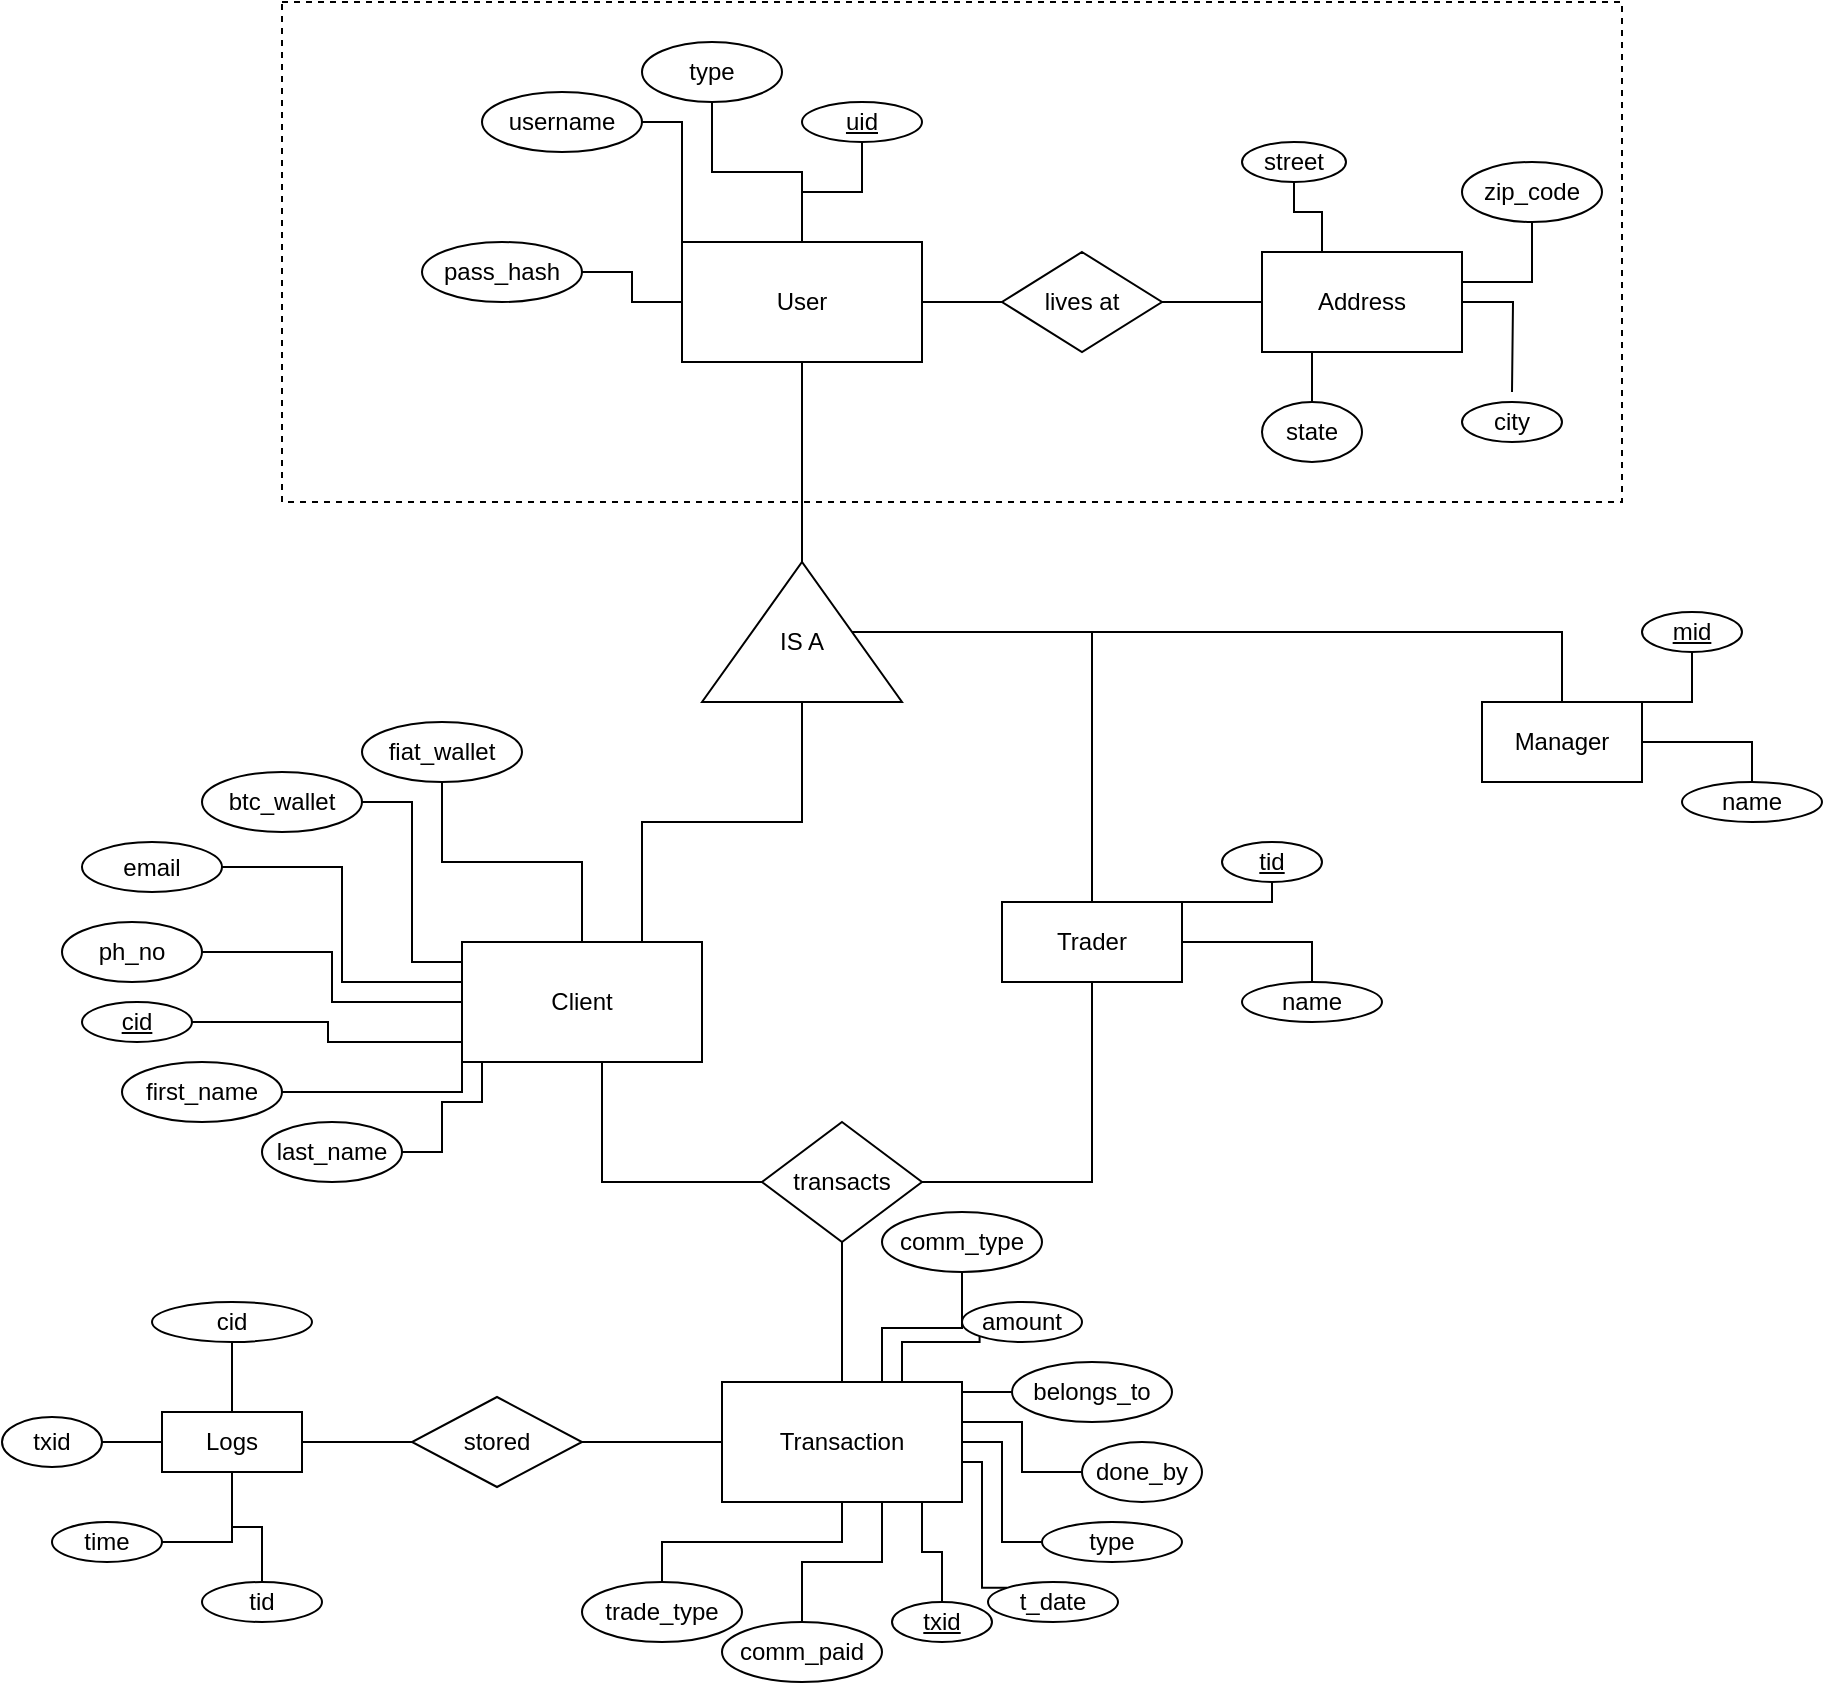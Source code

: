 <mxfile version="15.8.2" type="device"><diagram id="Widrt-tG-JSNUHatv9O_" name="Page-1"><mxGraphModel dx="1715" dy="1614" grid="1" gridSize="10" guides="1" tooltips="1" connect="1" arrows="1" fold="1" page="1" pageScale="1" pageWidth="850" pageHeight="1100" math="0" shadow="0"><root><mxCell id="0"/><mxCell id="1" parent="0"/><mxCell id="6WIOHMx3HPnchw29t24m-18" value="" style="rounded=0;whiteSpace=wrap;html=1;fillColor=none;dashed=1;" vertex="1" parent="1"><mxGeometry x="40" y="-70" width="670" height="250" as="geometry"/></mxCell><mxCell id="6WIOHMx3HPnchw29t24m-10" style="edgeStyle=orthogonalEdgeStyle;rounded=0;orthogonalLoop=1;jettySize=auto;html=1;entryX=1;entryY=0.5;entryDx=0;entryDy=0;strokeColor=default;endArrow=none;endFill=0;" edge="1" parent="1" source="6WIOHMx3HPnchw29t24m-1" target="6WIOHMx3HPnchw29t24m-9"><mxGeometry relative="1" as="geometry"/></mxCell><mxCell id="6WIOHMx3HPnchw29t24m-11" style="edgeStyle=orthogonalEdgeStyle;rounded=0;orthogonalLoop=1;jettySize=auto;html=1;entryX=1;entryY=0.5;entryDx=0;entryDy=0;strokeColor=default;endArrow=none;endFill=0;" edge="1" parent="1" source="6WIOHMx3HPnchw29t24m-1" target="6WIOHMx3HPnchw29t24m-8"><mxGeometry relative="1" as="geometry"><Array as="points"><mxPoint x="240" y="-10"/></Array></mxGeometry></mxCell><mxCell id="6WIOHMx3HPnchw29t24m-12" style="edgeStyle=orthogonalEdgeStyle;rounded=0;orthogonalLoop=1;jettySize=auto;html=1;entryX=0.5;entryY=1;entryDx=0;entryDy=0;strokeColor=default;endArrow=none;endFill=0;" edge="1" parent="1" source="6WIOHMx3HPnchw29t24m-1" target="6WIOHMx3HPnchw29t24m-6"><mxGeometry relative="1" as="geometry"/></mxCell><mxCell id="6WIOHMx3HPnchw29t24m-13" style="edgeStyle=orthogonalEdgeStyle;rounded=0;orthogonalLoop=1;jettySize=auto;html=1;entryX=0.5;entryY=1;entryDx=0;entryDy=0;strokeColor=default;endArrow=none;endFill=0;" edge="1" parent="1" source="6WIOHMx3HPnchw29t24m-1" target="6WIOHMx3HPnchw29t24m-7"><mxGeometry relative="1" as="geometry"/></mxCell><mxCell id="6WIOHMx3HPnchw29t24m-16" style="edgeStyle=orthogonalEdgeStyle;rounded=0;orthogonalLoop=1;jettySize=auto;html=1;entryX=0;entryY=0.5;entryDx=0;entryDy=0;strokeColor=default;endArrow=none;endFill=0;" edge="1" parent="1" source="6WIOHMx3HPnchw29t24m-1" target="6WIOHMx3HPnchw29t24m-15"><mxGeometry relative="1" as="geometry"/></mxCell><mxCell id="6WIOHMx3HPnchw29t24m-6" value="type" style="ellipse;whiteSpace=wrap;html=1;" vertex="1" parent="1"><mxGeometry x="220" y="-50" width="70" height="30" as="geometry"/></mxCell><mxCell id="6WIOHMx3HPnchw29t24m-29" style="edgeStyle=orthogonalEdgeStyle;rounded=0;orthogonalLoop=1;jettySize=auto;html=1;endArrow=none;endFill=0;strokeColor=default;" edge="1" parent="1" source="6WIOHMx3HPnchw29t24m-1"><mxGeometry relative="1" as="geometry"><mxPoint x="300" y="210" as="targetPoint"/></mxGeometry></mxCell><mxCell id="6WIOHMx3HPnchw29t24m-1" value="User" style="rounded=0;whiteSpace=wrap;html=1;" vertex="1" parent="1"><mxGeometry x="240" y="50" width="120" height="60" as="geometry"/></mxCell><mxCell id="6WIOHMx3HPnchw29t24m-7" value="&lt;u&gt;uid&lt;/u&gt;" style="ellipse;whiteSpace=wrap;html=1;" vertex="1" parent="1"><mxGeometry x="300" y="-20" width="60" height="20" as="geometry"/></mxCell><mxCell id="6WIOHMx3HPnchw29t24m-8" value="username" style="ellipse;whiteSpace=wrap;html=1;" vertex="1" parent="1"><mxGeometry x="140" y="-25" width="80" height="30" as="geometry"/></mxCell><mxCell id="6WIOHMx3HPnchw29t24m-9" value="pass_hash" style="ellipse;whiteSpace=wrap;html=1;" vertex="1" parent="1"><mxGeometry x="110" y="50" width="80" height="30" as="geometry"/></mxCell><mxCell id="6WIOHMx3HPnchw29t24m-109" style="edgeStyle=orthogonalEdgeStyle;rounded=0;orthogonalLoop=1;jettySize=auto;html=1;entryX=0.5;entryY=0;entryDx=0;entryDy=0;endArrow=none;endFill=0;strokeColor=default;" edge="1" parent="1" source="6WIOHMx3HPnchw29t24m-14" target="6WIOHMx3HPnchw29t24m-100"><mxGeometry relative="1" as="geometry"><Array as="points"><mxPoint x="555" y="120"/><mxPoint x="555" y="120"/></Array></mxGeometry></mxCell><mxCell id="6WIOHMx3HPnchw29t24m-110" style="edgeStyle=orthogonalEdgeStyle;rounded=0;orthogonalLoop=1;jettySize=auto;html=1;endArrow=none;endFill=0;strokeColor=default;" edge="1" parent="1" source="6WIOHMx3HPnchw29t24m-14"><mxGeometry relative="1" as="geometry"><mxPoint x="655" y="125" as="targetPoint"/></mxGeometry></mxCell><mxCell id="6WIOHMx3HPnchw29t24m-111" style="edgeStyle=orthogonalEdgeStyle;rounded=0;orthogonalLoop=1;jettySize=auto;html=1;entryX=0.5;entryY=1;entryDx=0;entryDy=0;endArrow=none;endFill=0;strokeColor=default;" edge="1" parent="1" source="6WIOHMx3HPnchw29t24m-14" target="6WIOHMx3HPnchw29t24m-103"><mxGeometry relative="1" as="geometry"><Array as="points"><mxPoint x="665" y="70"/></Array></mxGeometry></mxCell><mxCell id="6WIOHMx3HPnchw29t24m-112" style="edgeStyle=orthogonalEdgeStyle;rounded=0;orthogonalLoop=1;jettySize=auto;html=1;entryX=0.5;entryY=1;entryDx=0;entryDy=0;endArrow=none;endFill=0;strokeColor=default;" edge="1" parent="1" source="6WIOHMx3HPnchw29t24m-14" target="6WIOHMx3HPnchw29t24m-102"><mxGeometry relative="1" as="geometry"><Array as="points"><mxPoint x="560" y="35"/><mxPoint x="546" y="35"/></Array></mxGeometry></mxCell><mxCell id="6WIOHMx3HPnchw29t24m-14" value="Address" style="rounded=0;whiteSpace=wrap;html=1;" vertex="1" parent="1"><mxGeometry x="530" y="55" width="100" height="50" as="geometry"/></mxCell><mxCell id="6WIOHMx3HPnchw29t24m-17" style="edgeStyle=orthogonalEdgeStyle;rounded=0;orthogonalLoop=1;jettySize=auto;html=1;entryX=0;entryY=0.5;entryDx=0;entryDy=0;strokeColor=default;endArrow=none;endFill=0;" edge="1" parent="1" source="6WIOHMx3HPnchw29t24m-15" target="6WIOHMx3HPnchw29t24m-14"><mxGeometry relative="1" as="geometry"/></mxCell><mxCell id="6WIOHMx3HPnchw29t24m-15" value="lives at" style="rhombus;whiteSpace=wrap;html=1;" vertex="1" parent="1"><mxGeometry x="400" y="55" width="80" height="50" as="geometry"/></mxCell><mxCell id="6WIOHMx3HPnchw29t24m-26" value="" style="group" vertex="1" connectable="0" parent="1"><mxGeometry x="250" y="210" width="100" height="70" as="geometry"/></mxCell><mxCell id="6WIOHMx3HPnchw29t24m-24" value="" style="triangle;whiteSpace=wrap;html=1;fillColor=default;rotation=-90;" vertex="1" parent="6WIOHMx3HPnchw29t24m-26"><mxGeometry x="15" y="-15" width="70" height="100" as="geometry"/></mxCell><mxCell id="6WIOHMx3HPnchw29t24m-25" value="IS A" style="text;html=1;strokeColor=none;fillColor=none;align=center;verticalAlign=middle;whiteSpace=wrap;rounded=0;" vertex="1" parent="6WIOHMx3HPnchw29t24m-26"><mxGeometry x="20" y="25" width="60" height="30" as="geometry"/></mxCell><mxCell id="6WIOHMx3HPnchw29t24m-35" style="edgeStyle=orthogonalEdgeStyle;rounded=0;orthogonalLoop=1;jettySize=auto;html=1;entryX=0.5;entryY=1;entryDx=0;entryDy=0;endArrow=none;endFill=0;strokeColor=default;" edge="1" parent="1" source="6WIOHMx3HPnchw29t24m-31" target="6WIOHMx3HPnchw29t24m-33"><mxGeometry relative="1" as="geometry"><Array as="points"><mxPoint x="535" y="380"/></Array></mxGeometry></mxCell><mxCell id="6WIOHMx3HPnchw29t24m-36" style="edgeStyle=orthogonalEdgeStyle;rounded=0;orthogonalLoop=1;jettySize=auto;html=1;entryX=0.5;entryY=0;entryDx=0;entryDy=0;endArrow=none;endFill=0;strokeColor=default;" edge="1" parent="1" source="6WIOHMx3HPnchw29t24m-31" target="6WIOHMx3HPnchw29t24m-32"><mxGeometry relative="1" as="geometry"/></mxCell><mxCell id="6WIOHMx3HPnchw29t24m-66" style="edgeStyle=orthogonalEdgeStyle;rounded=0;orthogonalLoop=1;jettySize=auto;html=1;entryX=1;entryY=0.5;entryDx=0;entryDy=0;endArrow=none;endFill=0;strokeColor=default;" edge="1" parent="1" source="6WIOHMx3HPnchw29t24m-31" target="6WIOHMx3HPnchw29t24m-64"><mxGeometry relative="1" as="geometry"><Array as="points"><mxPoint x="445" y="520"/></Array></mxGeometry></mxCell><mxCell id="6WIOHMx3HPnchw29t24m-31" value="Trader" style="rounded=0;whiteSpace=wrap;html=1;fillColor=default;" vertex="1" parent="1"><mxGeometry x="400" y="380" width="90" height="40" as="geometry"/></mxCell><mxCell id="6WIOHMx3HPnchw29t24m-32" value="name" style="ellipse;whiteSpace=wrap;html=1;fillColor=default;" vertex="1" parent="1"><mxGeometry x="520" y="420" width="70" height="20" as="geometry"/></mxCell><mxCell id="6WIOHMx3HPnchw29t24m-33" value="&lt;u&gt;tid&lt;/u&gt;" style="ellipse;whiteSpace=wrap;html=1;fillColor=default;" vertex="1" parent="1"><mxGeometry x="510" y="350" width="50" height="20" as="geometry"/></mxCell><mxCell id="6WIOHMx3HPnchw29t24m-45" style="edgeStyle=orthogonalEdgeStyle;rounded=0;orthogonalLoop=1;jettySize=auto;html=1;entryX=0.5;entryY=1;entryDx=0;entryDy=0;endArrow=none;endFill=0;strokeColor=default;" edge="1" parent="1" source="6WIOHMx3HPnchw29t24m-38" target="6WIOHMx3HPnchw29t24m-43"><mxGeometry relative="1" as="geometry"><Array as="points"><mxPoint x="710" y="280"/><mxPoint x="710" y="280"/></Array></mxGeometry></mxCell><mxCell id="6WIOHMx3HPnchw29t24m-46" style="edgeStyle=orthogonalEdgeStyle;rounded=0;orthogonalLoop=1;jettySize=auto;html=1;entryX=0.5;entryY=0;entryDx=0;entryDy=0;endArrow=none;endFill=0;strokeColor=default;" edge="1" parent="1" source="6WIOHMx3HPnchw29t24m-38" target="6WIOHMx3HPnchw29t24m-44"><mxGeometry relative="1" as="geometry"/></mxCell><mxCell id="6WIOHMx3HPnchw29t24m-38" value="Manager" style="rounded=0;whiteSpace=wrap;html=1;fillColor=default;" vertex="1" parent="1"><mxGeometry x="640" y="280" width="80" height="40" as="geometry"/></mxCell><mxCell id="6WIOHMx3HPnchw29t24m-40" style="edgeStyle=orthogonalEdgeStyle;rounded=0;orthogonalLoop=1;jettySize=auto;html=1;entryX=0.5;entryY=0;entryDx=0;entryDy=0;endArrow=none;endFill=0;strokeColor=default;" edge="1" parent="1" source="6WIOHMx3HPnchw29t24m-24" target="6WIOHMx3HPnchw29t24m-31"><mxGeometry relative="1" as="geometry"/></mxCell><mxCell id="6WIOHMx3HPnchw29t24m-42" style="edgeStyle=orthogonalEdgeStyle;rounded=0;orthogonalLoop=1;jettySize=auto;html=1;entryX=0.5;entryY=0;entryDx=0;entryDy=0;endArrow=none;endFill=0;strokeColor=default;" edge="1" parent="1" source="6WIOHMx3HPnchw29t24m-24" target="6WIOHMx3HPnchw29t24m-38"><mxGeometry relative="1" as="geometry"/></mxCell><mxCell id="6WIOHMx3HPnchw29t24m-43" value="&lt;u&gt;mid&lt;/u&gt;" style="ellipse;whiteSpace=wrap;html=1;fillColor=default;" vertex="1" parent="1"><mxGeometry x="720" y="235" width="50" height="20" as="geometry"/></mxCell><mxCell id="6WIOHMx3HPnchw29t24m-44" value="name" style="ellipse;whiteSpace=wrap;html=1;fillColor=default;" vertex="1" parent="1"><mxGeometry x="740" y="320" width="70" height="20" as="geometry"/></mxCell><mxCell id="6WIOHMx3HPnchw29t24m-56" style="edgeStyle=orthogonalEdgeStyle;rounded=0;orthogonalLoop=1;jettySize=auto;html=1;entryX=0.5;entryY=1;entryDx=0;entryDy=0;endArrow=none;endFill=0;strokeColor=default;" edge="1" parent="1" source="6WIOHMx3HPnchw29t24m-47" target="6WIOHMx3HPnchw29t24m-55"><mxGeometry relative="1" as="geometry"/></mxCell><mxCell id="6WIOHMx3HPnchw29t24m-57" style="edgeStyle=orthogonalEdgeStyle;rounded=0;orthogonalLoop=1;jettySize=auto;html=1;entryX=1;entryY=0.5;entryDx=0;entryDy=0;endArrow=none;endFill=0;strokeColor=default;" edge="1" parent="1" source="6WIOHMx3HPnchw29t24m-47" target="6WIOHMx3HPnchw29t24m-54"><mxGeometry relative="1" as="geometry"><Array as="points"><mxPoint x="105" y="410"/><mxPoint x="105" y="330"/></Array></mxGeometry></mxCell><mxCell id="6WIOHMx3HPnchw29t24m-58" style="edgeStyle=orthogonalEdgeStyle;rounded=0;orthogonalLoop=1;jettySize=auto;html=1;entryX=1;entryY=0.5;entryDx=0;entryDy=0;endArrow=none;endFill=0;strokeColor=default;" edge="1" parent="1" source="6WIOHMx3HPnchw29t24m-47" target="6WIOHMx3HPnchw29t24m-53"><mxGeometry relative="1" as="geometry"><Array as="points"><mxPoint x="70" y="420"/><mxPoint x="70" y="363"/></Array></mxGeometry></mxCell><mxCell id="6WIOHMx3HPnchw29t24m-59" style="edgeStyle=orthogonalEdgeStyle;rounded=0;orthogonalLoop=1;jettySize=auto;html=1;entryX=1;entryY=0.5;entryDx=0;entryDy=0;endArrow=none;endFill=0;strokeColor=default;" edge="1" parent="1" source="6WIOHMx3HPnchw29t24m-47" target="6WIOHMx3HPnchw29t24m-52"><mxGeometry relative="1" as="geometry"><Array as="points"><mxPoint x="65" y="430"/><mxPoint x="65" y="405"/></Array></mxGeometry></mxCell><mxCell id="6WIOHMx3HPnchw29t24m-60" style="edgeStyle=orthogonalEdgeStyle;rounded=0;orthogonalLoop=1;jettySize=auto;html=1;entryX=1;entryY=0.5;entryDx=0;entryDy=0;endArrow=none;endFill=0;strokeColor=default;" edge="1" parent="1" source="6WIOHMx3HPnchw29t24m-47" target="6WIOHMx3HPnchw29t24m-51"><mxGeometry relative="1" as="geometry"><Array as="points"><mxPoint x="63" y="450"/><mxPoint x="63" y="440"/></Array></mxGeometry></mxCell><mxCell id="6WIOHMx3HPnchw29t24m-61" style="edgeStyle=orthogonalEdgeStyle;rounded=0;orthogonalLoop=1;jettySize=auto;html=1;entryX=1;entryY=0.5;entryDx=0;entryDy=0;endArrow=none;endFill=0;strokeColor=default;" edge="1" parent="1" source="6WIOHMx3HPnchw29t24m-47" target="6WIOHMx3HPnchw29t24m-50"><mxGeometry relative="1" as="geometry"><Array as="points"><mxPoint x="130" y="475"/></Array></mxGeometry></mxCell><mxCell id="6WIOHMx3HPnchw29t24m-62" style="edgeStyle=orthogonalEdgeStyle;rounded=0;orthogonalLoop=1;jettySize=auto;html=1;entryX=1;entryY=0.5;entryDx=0;entryDy=0;endArrow=none;endFill=0;strokeColor=default;" edge="1" parent="1" source="6WIOHMx3HPnchw29t24m-47" target="6WIOHMx3HPnchw29t24m-49"><mxGeometry relative="1" as="geometry"><Array as="points"><mxPoint x="140" y="480"/><mxPoint x="120" y="480"/><mxPoint x="120" y="505"/></Array></mxGeometry></mxCell><mxCell id="6WIOHMx3HPnchw29t24m-65" style="edgeStyle=orthogonalEdgeStyle;rounded=0;orthogonalLoop=1;jettySize=auto;html=1;entryX=0;entryY=0.5;entryDx=0;entryDy=0;endArrow=none;endFill=0;strokeColor=default;" edge="1" parent="1" source="6WIOHMx3HPnchw29t24m-47" target="6WIOHMx3HPnchw29t24m-64"><mxGeometry relative="1" as="geometry"><Array as="points"><mxPoint x="200" y="520"/></Array></mxGeometry></mxCell><mxCell id="6WIOHMx3HPnchw29t24m-47" value="Client" style="rounded=0;whiteSpace=wrap;html=1;fillColor=default;" vertex="1" parent="1"><mxGeometry x="130" y="400" width="120" height="60" as="geometry"/></mxCell><mxCell id="6WIOHMx3HPnchw29t24m-49" value="last_name" style="ellipse;whiteSpace=wrap;html=1;fillColor=default;" vertex="1" parent="1"><mxGeometry x="30" y="490" width="70" height="30" as="geometry"/></mxCell><mxCell id="6WIOHMx3HPnchw29t24m-50" value="first_name" style="ellipse;whiteSpace=wrap;html=1;fillColor=default;" vertex="1" parent="1"><mxGeometry x="-40" y="460" width="80" height="30" as="geometry"/></mxCell><mxCell id="6WIOHMx3HPnchw29t24m-51" value="&lt;u&gt;cid&lt;/u&gt;" style="ellipse;whiteSpace=wrap;html=1;fillColor=default;" vertex="1" parent="1"><mxGeometry x="-60" y="430" width="55" height="20" as="geometry"/></mxCell><mxCell id="6WIOHMx3HPnchw29t24m-52" value="ph_no" style="ellipse;whiteSpace=wrap;html=1;fillColor=default;" vertex="1" parent="1"><mxGeometry x="-70" y="390" width="70" height="30" as="geometry"/></mxCell><mxCell id="6WIOHMx3HPnchw29t24m-53" value="email" style="ellipse;whiteSpace=wrap;html=1;fillColor=default;" vertex="1" parent="1"><mxGeometry x="-60" y="350" width="70" height="25" as="geometry"/></mxCell><mxCell id="6WIOHMx3HPnchw29t24m-54" value="btc_wallet" style="ellipse;whiteSpace=wrap;html=1;fillColor=default;" vertex="1" parent="1"><mxGeometry y="315" width="80" height="30" as="geometry"/></mxCell><mxCell id="6WIOHMx3HPnchw29t24m-55" value="fiat_wallet" style="ellipse;whiteSpace=wrap;html=1;fillColor=default;" vertex="1" parent="1"><mxGeometry x="80" y="290" width="80" height="30" as="geometry"/></mxCell><mxCell id="6WIOHMx3HPnchw29t24m-63" style="edgeStyle=orthogonalEdgeStyle;rounded=0;orthogonalLoop=1;jettySize=auto;html=1;entryX=0.75;entryY=0;entryDx=0;entryDy=0;endArrow=none;endFill=0;strokeColor=default;" edge="1" parent="1" source="6WIOHMx3HPnchw29t24m-24" target="6WIOHMx3HPnchw29t24m-47"><mxGeometry relative="1" as="geometry"/></mxCell><mxCell id="6WIOHMx3HPnchw29t24m-86" style="edgeStyle=orthogonalEdgeStyle;rounded=0;orthogonalLoop=1;jettySize=auto;html=1;entryX=0.5;entryY=0;entryDx=0;entryDy=0;endArrow=none;endFill=0;strokeColor=default;" edge="1" parent="1" source="6WIOHMx3HPnchw29t24m-64" target="6WIOHMx3HPnchw29t24m-67"><mxGeometry relative="1" as="geometry"/></mxCell><mxCell id="6WIOHMx3HPnchw29t24m-64" value="transacts" style="rhombus;whiteSpace=wrap;html=1;fillColor=default;" vertex="1" parent="1"><mxGeometry x="280" y="490" width="80" height="60" as="geometry"/></mxCell><mxCell id="6WIOHMx3HPnchw29t24m-77" style="edgeStyle=orthogonalEdgeStyle;rounded=0;orthogonalLoop=1;jettySize=auto;html=1;entryX=0.5;entryY=1;entryDx=0;entryDy=0;endArrow=none;endFill=0;strokeColor=default;" edge="1" parent="1" source="6WIOHMx3HPnchw29t24m-67" target="6WIOHMx3HPnchw29t24m-69"><mxGeometry relative="1" as="geometry"><Array as="points"><mxPoint x="340" y="593"/><mxPoint x="380" y="593"/></Array></mxGeometry></mxCell><mxCell id="6WIOHMx3HPnchw29t24m-78" style="edgeStyle=orthogonalEdgeStyle;rounded=0;orthogonalLoop=1;jettySize=auto;html=1;entryX=0;entryY=1;entryDx=0;entryDy=0;endArrow=none;endFill=0;strokeColor=default;" edge="1" parent="1" source="6WIOHMx3HPnchw29t24m-67" target="6WIOHMx3HPnchw29t24m-76"><mxGeometry relative="1" as="geometry"><Array as="points"><mxPoint x="350" y="600"/><mxPoint x="389" y="600"/></Array></mxGeometry></mxCell><mxCell id="6WIOHMx3HPnchw29t24m-79" style="edgeStyle=orthogonalEdgeStyle;rounded=0;orthogonalLoop=1;jettySize=auto;html=1;entryX=0;entryY=0.5;entryDx=0;entryDy=0;endArrow=none;endFill=0;strokeColor=default;" edge="1" parent="1" source="6WIOHMx3HPnchw29t24m-67" target="6WIOHMx3HPnchw29t24m-75"><mxGeometry relative="1" as="geometry"><Array as="points"><mxPoint x="390" y="625"/><mxPoint x="390" y="625"/></Array></mxGeometry></mxCell><mxCell id="6WIOHMx3HPnchw29t24m-80" style="edgeStyle=orthogonalEdgeStyle;rounded=0;orthogonalLoop=1;jettySize=auto;html=1;entryX=0;entryY=0.5;entryDx=0;entryDy=0;endArrow=none;endFill=0;strokeColor=default;" edge="1" parent="1" source="6WIOHMx3HPnchw29t24m-67" target="6WIOHMx3HPnchw29t24m-74"><mxGeometry relative="1" as="geometry"><Array as="points"><mxPoint x="410" y="640"/><mxPoint x="410" y="665"/></Array></mxGeometry></mxCell><mxCell id="6WIOHMx3HPnchw29t24m-81" style="edgeStyle=orthogonalEdgeStyle;rounded=0;orthogonalLoop=1;jettySize=auto;html=1;entryX=0;entryY=0.5;entryDx=0;entryDy=0;endArrow=none;endFill=0;strokeColor=default;" edge="1" parent="1" source="6WIOHMx3HPnchw29t24m-67" target="6WIOHMx3HPnchw29t24m-73"><mxGeometry relative="1" as="geometry"><Array as="points"><mxPoint x="400" y="650"/><mxPoint x="400" y="700"/></Array></mxGeometry></mxCell><mxCell id="6WIOHMx3HPnchw29t24m-82" style="edgeStyle=orthogonalEdgeStyle;rounded=0;orthogonalLoop=1;jettySize=auto;html=1;entryX=0;entryY=0;entryDx=0;entryDy=0;endArrow=none;endFill=0;strokeColor=default;" edge="1" parent="1" source="6WIOHMx3HPnchw29t24m-67" target="6WIOHMx3HPnchw29t24m-72"><mxGeometry relative="1" as="geometry"><Array as="points"><mxPoint x="390" y="660"/><mxPoint x="390" y="723"/></Array></mxGeometry></mxCell><mxCell id="6WIOHMx3HPnchw29t24m-83" style="edgeStyle=orthogonalEdgeStyle;rounded=0;orthogonalLoop=1;jettySize=auto;html=1;entryX=0.5;entryY=0;entryDx=0;entryDy=0;endArrow=none;endFill=0;strokeColor=default;" edge="1" parent="1" source="6WIOHMx3HPnchw29t24m-67" target="6WIOHMx3HPnchw29t24m-71"><mxGeometry relative="1" as="geometry"><Array as="points"><mxPoint x="360" y="705"/><mxPoint x="370" y="705"/></Array></mxGeometry></mxCell><mxCell id="6WIOHMx3HPnchw29t24m-84" style="edgeStyle=orthogonalEdgeStyle;rounded=0;orthogonalLoop=1;jettySize=auto;html=1;entryX=0.5;entryY=0;entryDx=0;entryDy=0;endArrow=none;endFill=0;strokeColor=default;" edge="1" parent="1" source="6WIOHMx3HPnchw29t24m-67" target="6WIOHMx3HPnchw29t24m-70"><mxGeometry relative="1" as="geometry"><Array as="points"><mxPoint x="340" y="710"/><mxPoint x="300" y="710"/></Array></mxGeometry></mxCell><mxCell id="6WIOHMx3HPnchw29t24m-85" style="edgeStyle=orthogonalEdgeStyle;rounded=0;orthogonalLoop=1;jettySize=auto;html=1;entryX=0.5;entryY=0;entryDx=0;entryDy=0;endArrow=none;endFill=0;strokeColor=default;" edge="1" parent="1" source="6WIOHMx3HPnchw29t24m-67" target="6WIOHMx3HPnchw29t24m-68"><mxGeometry relative="1" as="geometry"/></mxCell><mxCell id="6WIOHMx3HPnchw29t24m-88" style="edgeStyle=orthogonalEdgeStyle;rounded=0;orthogonalLoop=1;jettySize=auto;html=1;entryX=1;entryY=0.5;entryDx=0;entryDy=0;endArrow=none;endFill=0;strokeColor=default;" edge="1" parent="1" source="6WIOHMx3HPnchw29t24m-67" target="6WIOHMx3HPnchw29t24m-87"><mxGeometry relative="1" as="geometry"/></mxCell><mxCell id="6WIOHMx3HPnchw29t24m-67" value="Transaction" style="rounded=0;whiteSpace=wrap;html=1;fillColor=default;" vertex="1" parent="1"><mxGeometry x="260" y="620" width="120" height="60" as="geometry"/></mxCell><mxCell id="6WIOHMx3HPnchw29t24m-68" value="trade_type" style="ellipse;whiteSpace=wrap;html=1;fillColor=default;" vertex="1" parent="1"><mxGeometry x="190" y="720" width="80" height="30" as="geometry"/></mxCell><mxCell id="6WIOHMx3HPnchw29t24m-69" value="comm_type" style="ellipse;whiteSpace=wrap;html=1;fillColor=default;" vertex="1" parent="1"><mxGeometry x="340" y="535" width="80" height="30" as="geometry"/></mxCell><mxCell id="6WIOHMx3HPnchw29t24m-70" value="comm_paid" style="ellipse;whiteSpace=wrap;html=1;fillColor=default;" vertex="1" parent="1"><mxGeometry x="260" y="740" width="80" height="30" as="geometry"/></mxCell><mxCell id="6WIOHMx3HPnchw29t24m-71" value="&lt;u&gt;txid&lt;/u&gt;" style="ellipse;whiteSpace=wrap;html=1;fillColor=default;" vertex="1" parent="1"><mxGeometry x="345" y="730" width="50" height="20" as="geometry"/></mxCell><mxCell id="6WIOHMx3HPnchw29t24m-72" value="t_date" style="ellipse;whiteSpace=wrap;html=1;fillColor=default;" vertex="1" parent="1"><mxGeometry x="393" y="720" width="65" height="20" as="geometry"/></mxCell><mxCell id="6WIOHMx3HPnchw29t24m-73" value="type" style="ellipse;whiteSpace=wrap;html=1;fillColor=default;" vertex="1" parent="1"><mxGeometry x="420" y="690" width="70" height="20" as="geometry"/></mxCell><mxCell id="6WIOHMx3HPnchw29t24m-74" value="done_by" style="ellipse;whiteSpace=wrap;html=1;fillColor=default;" vertex="1" parent="1"><mxGeometry x="440" y="650" width="60" height="30" as="geometry"/></mxCell><mxCell id="6WIOHMx3HPnchw29t24m-75" value="belongs_to" style="ellipse;whiteSpace=wrap;html=1;fillColor=default;" vertex="1" parent="1"><mxGeometry x="405" y="610" width="80" height="30" as="geometry"/></mxCell><mxCell id="6WIOHMx3HPnchw29t24m-76" value="amount" style="ellipse;whiteSpace=wrap;html=1;fillColor=default;" vertex="1" parent="1"><mxGeometry x="380" y="580" width="60" height="20" as="geometry"/></mxCell><mxCell id="6WIOHMx3HPnchw29t24m-90" style="edgeStyle=orthogonalEdgeStyle;rounded=0;orthogonalLoop=1;jettySize=auto;html=1;entryX=1;entryY=0.5;entryDx=0;entryDy=0;endArrow=none;endFill=0;strokeColor=default;" edge="1" parent="1" source="6WIOHMx3HPnchw29t24m-87" target="6WIOHMx3HPnchw29t24m-89"><mxGeometry relative="1" as="geometry"/></mxCell><mxCell id="6WIOHMx3HPnchw29t24m-87" value="stored" style="rhombus;whiteSpace=wrap;html=1;fillColor=default;" vertex="1" parent="1"><mxGeometry x="105" y="627.5" width="85" height="45" as="geometry"/></mxCell><mxCell id="6WIOHMx3HPnchw29t24m-95" style="edgeStyle=orthogonalEdgeStyle;rounded=0;orthogonalLoop=1;jettySize=auto;html=1;entryX=0.5;entryY=0;entryDx=0;entryDy=0;endArrow=none;endFill=0;strokeColor=default;" edge="1" parent="1" source="6WIOHMx3HPnchw29t24m-89" target="6WIOHMx3HPnchw29t24m-91"><mxGeometry relative="1" as="geometry"/></mxCell><mxCell id="6WIOHMx3HPnchw29t24m-96" style="edgeStyle=orthogonalEdgeStyle;rounded=0;orthogonalLoop=1;jettySize=auto;html=1;entryX=1;entryY=0.5;entryDx=0;entryDy=0;endArrow=none;endFill=0;strokeColor=default;" edge="1" parent="1" source="6WIOHMx3HPnchw29t24m-89" target="6WIOHMx3HPnchw29t24m-94"><mxGeometry relative="1" as="geometry"/></mxCell><mxCell id="6WIOHMx3HPnchw29t24m-97" style="edgeStyle=orthogonalEdgeStyle;rounded=0;orthogonalLoop=1;jettySize=auto;html=1;entryX=1;entryY=0.5;entryDx=0;entryDy=0;endArrow=none;endFill=0;strokeColor=default;" edge="1" parent="1" source="6WIOHMx3HPnchw29t24m-89" target="6WIOHMx3HPnchw29t24m-92"><mxGeometry relative="1" as="geometry"/></mxCell><mxCell id="6WIOHMx3HPnchw29t24m-98" style="edgeStyle=orthogonalEdgeStyle;rounded=0;orthogonalLoop=1;jettySize=auto;html=1;entryX=0.5;entryY=1;entryDx=0;entryDy=0;endArrow=none;endFill=0;strokeColor=default;" edge="1" parent="1" source="6WIOHMx3HPnchw29t24m-89" target="6WIOHMx3HPnchw29t24m-93"><mxGeometry relative="1" as="geometry"/></mxCell><mxCell id="6WIOHMx3HPnchw29t24m-89" value="Logs" style="rounded=0;whiteSpace=wrap;html=1;fillColor=default;" vertex="1" parent="1"><mxGeometry x="-20" y="635" width="70" height="30" as="geometry"/></mxCell><mxCell id="6WIOHMx3HPnchw29t24m-91" value="tid" style="ellipse;whiteSpace=wrap;html=1;fillColor=default;" vertex="1" parent="1"><mxGeometry y="720" width="60" height="20" as="geometry"/></mxCell><mxCell id="6WIOHMx3HPnchw29t24m-92" value="txid" style="ellipse;whiteSpace=wrap;html=1;fillColor=default;" vertex="1" parent="1"><mxGeometry x="-100" y="637.5" width="50" height="25" as="geometry"/></mxCell><mxCell id="6WIOHMx3HPnchw29t24m-93" value="cid" style="ellipse;whiteSpace=wrap;html=1;fillColor=default;" vertex="1" parent="1"><mxGeometry x="-25" y="580" width="80" height="20" as="geometry"/></mxCell><mxCell id="6WIOHMx3HPnchw29t24m-94" value="time" style="ellipse;whiteSpace=wrap;html=1;fillColor=default;" vertex="1" parent="1"><mxGeometry x="-75" y="690" width="55" height="20" as="geometry"/></mxCell><mxCell id="6WIOHMx3HPnchw29t24m-100" value="state" style="ellipse;whiteSpace=wrap;html=1;fillColor=default;" vertex="1" parent="1"><mxGeometry x="530" y="130" width="50" height="30" as="geometry"/></mxCell><mxCell id="6WIOHMx3HPnchw29t24m-101" value="city" style="ellipse;whiteSpace=wrap;html=1;fillColor=default;" vertex="1" parent="1"><mxGeometry x="630" y="130" width="50" height="20" as="geometry"/></mxCell><mxCell id="6WIOHMx3HPnchw29t24m-102" value="street" style="ellipse;whiteSpace=wrap;html=1;fillColor=default;" vertex="1" parent="1"><mxGeometry x="520" width="52" height="20" as="geometry"/></mxCell><mxCell id="6WIOHMx3HPnchw29t24m-103" value="zip_code" style="ellipse;whiteSpace=wrap;html=1;fillColor=default;" vertex="1" parent="1"><mxGeometry x="630" y="10" width="70" height="30" as="geometry"/></mxCell></root></mxGraphModel></diagram></mxfile>
